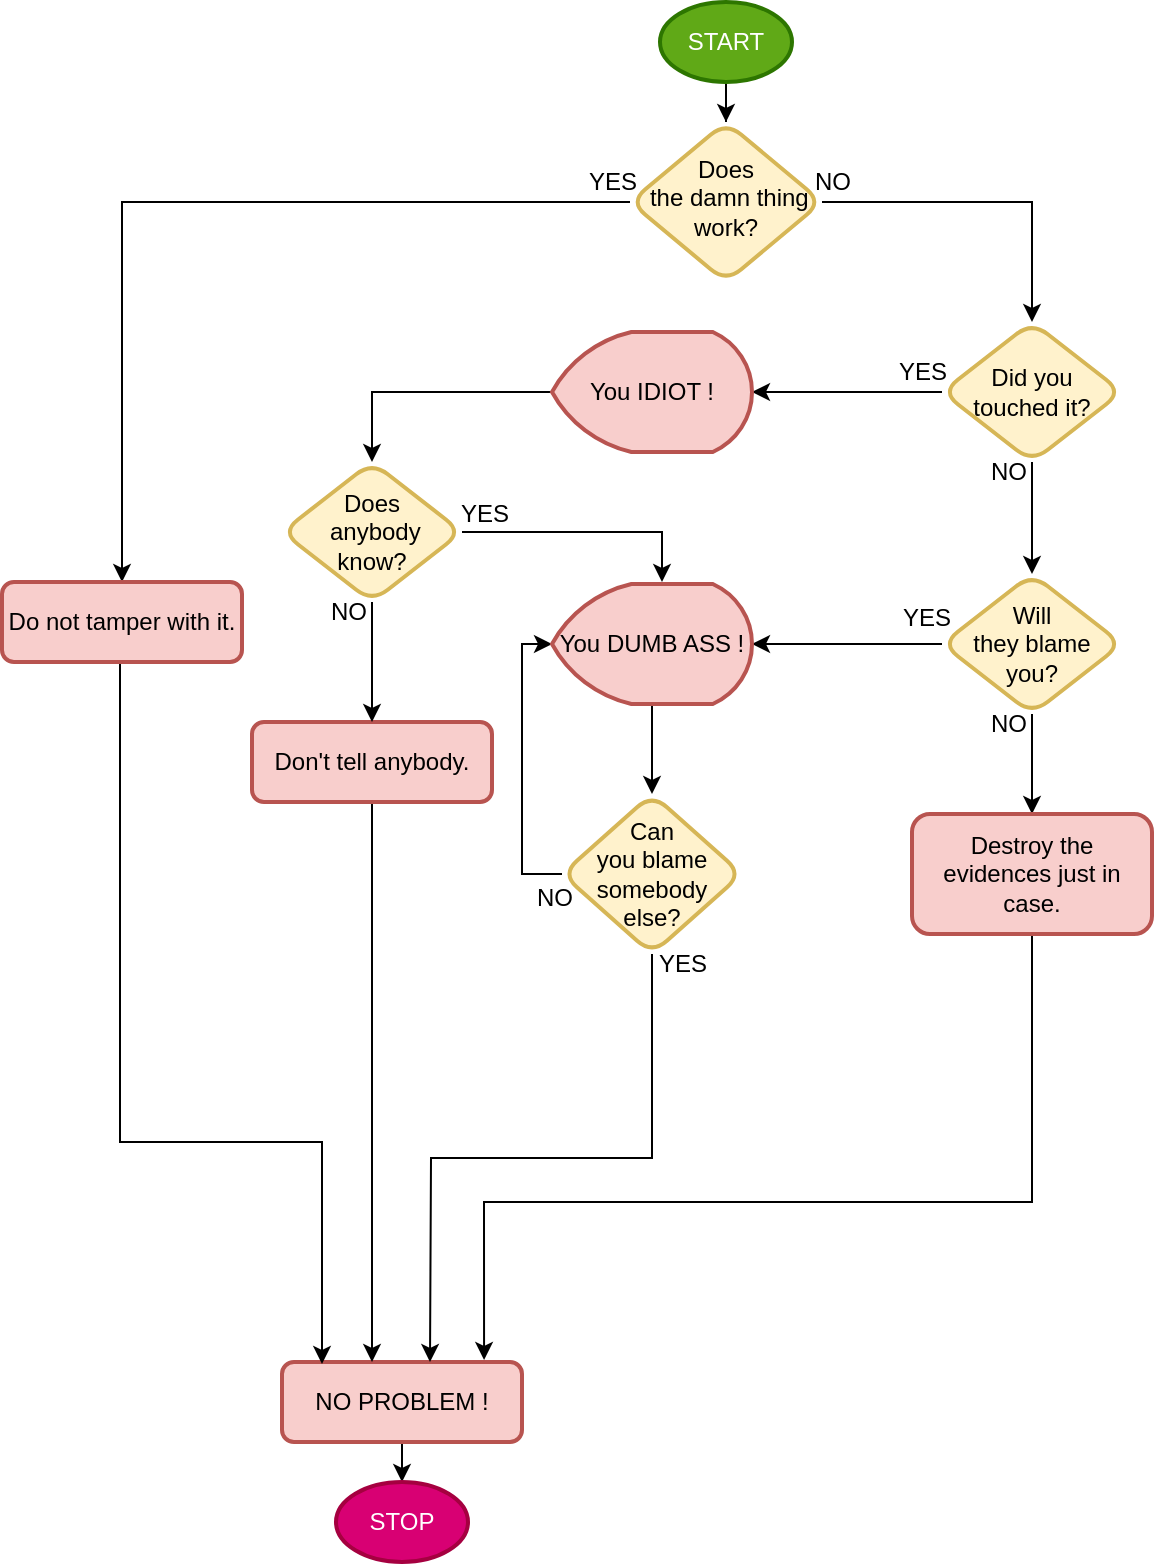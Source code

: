 <mxfile version="13.0.5" type="device"><diagram id="C5RBs43oDa-KdzZeNtuy" name="Page-1"><mxGraphModel dx="1345" dy="2223" grid="1" gridSize="10" guides="1" tooltips="1" connect="1" arrows="1" fold="1" page="1" pageScale="1" pageWidth="827" pageHeight="1169" math="0" shadow="0"><root><mxCell id="WIyWlLk6GJQsqaUBKTNV-0"/><mxCell id="WIyWlLk6GJQsqaUBKTNV-1" parent="WIyWlLk6GJQsqaUBKTNV-0"/><mxCell id="hOb7yDnz8xe1goMs95oZ-75" style="edgeStyle=orthogonalEdgeStyle;rounded=0;orthogonalLoop=1;jettySize=auto;html=1;entryX=0.5;entryY=0;entryDx=0;entryDy=0;entryPerimeter=0;" edge="1" parent="WIyWlLk6GJQsqaUBKTNV-1" source="WIyWlLk6GJQsqaUBKTNV-3" target="hOb7yDnz8xe1goMs95oZ-74"><mxGeometry relative="1" as="geometry"/></mxCell><mxCell id="WIyWlLk6GJQsqaUBKTNV-3" value="NO PROBLEM !" style="rounded=1;whiteSpace=wrap;html=1;fontSize=12;glass=0;strokeWidth=2;shadow=0;fillColor=#f8cecc;strokeColor=#b85450;" parent="WIyWlLk6GJQsqaUBKTNV-1" vertex="1"><mxGeometry x="190" y="670" width="120" height="40" as="geometry"/></mxCell><mxCell id="hOb7yDnz8xe1goMs95oZ-2" style="edgeStyle=orthogonalEdgeStyle;rounded=0;orthogonalLoop=1;jettySize=auto;html=1;exitX=1;exitY=0.5;exitDx=0;exitDy=0;" edge="1" parent="WIyWlLk6GJQsqaUBKTNV-1" source="WIyWlLk6GJQsqaUBKTNV-6" target="hOb7yDnz8xe1goMs95oZ-1"><mxGeometry relative="1" as="geometry"/></mxCell><mxCell id="hOb7yDnz8xe1goMs95oZ-11" style="edgeStyle=orthogonalEdgeStyle;rounded=0;orthogonalLoop=1;jettySize=auto;html=1;exitX=0;exitY=0.5;exitDx=0;exitDy=0;entryX=0.5;entryY=0;entryDx=0;entryDy=0;" edge="1" parent="WIyWlLk6GJQsqaUBKTNV-1" source="WIyWlLk6GJQsqaUBKTNV-6" target="hOb7yDnz8xe1goMs95oZ-8"><mxGeometry relative="1" as="geometry"><Array as="points"><mxPoint x="110" y="90"/></Array></mxGeometry></mxCell><mxCell id="WIyWlLk6GJQsqaUBKTNV-6" value="Does&lt;br&gt;&amp;nbsp;the damn thing work?" style="rhombus;whiteSpace=wrap;html=1;shadow=0;fontFamily=Helvetica;fontSize=12;align=center;strokeWidth=2;spacing=6;spacingTop=-4;fillColor=#fff2cc;strokeColor=#d6b656;rounded=1;comic=0;" parent="WIyWlLk6GJQsqaUBKTNV-1" vertex="1"><mxGeometry x="364" y="50" width="96" height="80" as="geometry"/></mxCell><mxCell id="hOb7yDnz8xe1goMs95oZ-14" style="edgeStyle=orthogonalEdgeStyle;rounded=0;orthogonalLoop=1;jettySize=auto;html=1;exitX=0.5;exitY=1;exitDx=0;exitDy=0;" edge="1" parent="WIyWlLk6GJQsqaUBKTNV-1" source="WIyWlLk6GJQsqaUBKTNV-11"><mxGeometry relative="1" as="geometry"><mxPoint x="235" y="670" as="targetPoint"/></mxGeometry></mxCell><mxCell id="WIyWlLk6GJQsqaUBKTNV-11" value="Don't tell anybody." style="rounded=1;whiteSpace=wrap;html=1;fontSize=12;glass=0;strokeWidth=2;shadow=0;fillColor=#f8cecc;strokeColor=#b85450;" parent="WIyWlLk6GJQsqaUBKTNV-1" vertex="1"><mxGeometry x="175" y="350" width="120" height="40" as="geometry"/></mxCell><mxCell id="hOb7yDnz8xe1goMs95oZ-15" style="edgeStyle=orthogonalEdgeStyle;rounded=0;orthogonalLoop=1;jettySize=auto;html=1;exitX=0.5;exitY=1;exitDx=0;exitDy=0;" edge="1" parent="WIyWlLk6GJQsqaUBKTNV-1"><mxGeometry relative="1" as="geometry"><mxPoint x="113" y="320" as="sourcePoint"/><mxPoint x="210" y="671" as="targetPoint"/><Array as="points"><mxPoint x="109" y="320"/><mxPoint x="109" y="560"/><mxPoint x="210" y="560"/></Array></mxGeometry></mxCell><mxCell id="hOb7yDnz8xe1goMs95oZ-7" style="edgeStyle=orthogonalEdgeStyle;rounded=0;orthogonalLoop=1;jettySize=auto;html=1;exitX=0;exitY=0.5;exitDx=0;exitDy=0;entryX=0.5;entryY=0;entryDx=0;entryDy=0;exitPerimeter=0;" edge="1" parent="WIyWlLk6GJQsqaUBKTNV-1" source="hOb7yDnz8xe1goMs95oZ-56" target="hOb7yDnz8xe1goMs95oZ-6"><mxGeometry relative="1" as="geometry"><mxPoint x="320" y="185" as="sourcePoint"/></mxGeometry></mxCell><mxCell id="hOb7yDnz8xe1goMs95oZ-4" style="edgeStyle=orthogonalEdgeStyle;rounded=0;orthogonalLoop=1;jettySize=auto;html=1;exitX=0;exitY=0.5;exitDx=0;exitDy=0;entryX=1;entryY=0.5;entryDx=0;entryDy=0;entryPerimeter=0;" edge="1" parent="WIyWlLk6GJQsqaUBKTNV-1" source="hOb7yDnz8xe1goMs95oZ-1" target="hOb7yDnz8xe1goMs95oZ-56"><mxGeometry relative="1" as="geometry"><mxPoint x="430" y="185" as="targetPoint"/></mxGeometry></mxCell><mxCell id="hOb7yDnz8xe1goMs95oZ-19" style="edgeStyle=orthogonalEdgeStyle;rounded=0;orthogonalLoop=1;jettySize=auto;html=1;entryX=0.5;entryY=0;entryDx=0;entryDy=0;" edge="1" parent="WIyWlLk6GJQsqaUBKTNV-1" source="hOb7yDnz8xe1goMs95oZ-1" target="hOb7yDnz8xe1goMs95oZ-18"><mxGeometry relative="1" as="geometry"/></mxCell><mxCell id="hOb7yDnz8xe1goMs95oZ-1" value="Did you &lt;br&gt;touched it?" style="rhombus;whiteSpace=wrap;html=1;rounded=1;fillColor=#fff2cc;strokeColor=#d6b656;strokeWidth=2;" vertex="1" parent="WIyWlLk6GJQsqaUBKTNV-1"><mxGeometry x="520" y="150" width="90" height="70" as="geometry"/></mxCell><mxCell id="hOb7yDnz8xe1goMs95oZ-3" style="edgeStyle=orthogonalEdgeStyle;rounded=0;orthogonalLoop=1;jettySize=auto;html=1;exitX=0.5;exitY=1;exitDx=0;exitDy=0;" edge="1" parent="WIyWlLk6GJQsqaUBKTNV-1" source="hOb7yDnz8xe1goMs95oZ-1" target="hOb7yDnz8xe1goMs95oZ-1"><mxGeometry relative="1" as="geometry"/></mxCell><mxCell id="hOb7yDnz8xe1goMs95oZ-13" style="edgeStyle=orthogonalEdgeStyle;rounded=0;orthogonalLoop=1;jettySize=auto;html=1;exitX=0.5;exitY=1;exitDx=0;exitDy=0;" edge="1" parent="WIyWlLk6GJQsqaUBKTNV-1" source="hOb7yDnz8xe1goMs95oZ-6" target="WIyWlLk6GJQsqaUBKTNV-11"><mxGeometry relative="1" as="geometry"/></mxCell><mxCell id="hOb7yDnz8xe1goMs95oZ-16" style="edgeStyle=orthogonalEdgeStyle;rounded=0;orthogonalLoop=1;jettySize=auto;html=1;exitX=1;exitY=0.5;exitDx=0;exitDy=0;entryX=0.5;entryY=0;entryDx=0;entryDy=0;" edge="1" parent="WIyWlLk6GJQsqaUBKTNV-1" source="hOb7yDnz8xe1goMs95oZ-6"><mxGeometry relative="1" as="geometry"><mxPoint x="380" y="280" as="targetPoint"/><Array as="points"><mxPoint x="380" y="255"/></Array></mxGeometry></mxCell><mxCell id="hOb7yDnz8xe1goMs95oZ-6" value="Does&lt;br&gt;&amp;nbsp;anybody &lt;br&gt;know?" style="rhombus;whiteSpace=wrap;html=1;fillColor=#fff2cc;strokeColor=#d6b656;strokeWidth=2;rounded=1;" vertex="1" parent="WIyWlLk6GJQsqaUBKTNV-1"><mxGeometry x="190" y="220" width="90" height="70" as="geometry"/></mxCell><mxCell id="hOb7yDnz8xe1goMs95oZ-20" style="edgeStyle=orthogonalEdgeStyle;rounded=0;orthogonalLoop=1;jettySize=auto;html=1;exitX=0;exitY=0.5;exitDx=0;exitDy=0;entryX=1;entryY=0.5;entryDx=0;entryDy=0;entryPerimeter=0;" edge="1" parent="WIyWlLk6GJQsqaUBKTNV-1" source="hOb7yDnz8xe1goMs95oZ-18" target="hOb7yDnz8xe1goMs95oZ-59"><mxGeometry relative="1" as="geometry"><mxPoint x="430" y="311" as="targetPoint"/><Array as="points"/></mxGeometry></mxCell><mxCell id="hOb7yDnz8xe1goMs95oZ-22" style="edgeStyle=orthogonalEdgeStyle;rounded=0;orthogonalLoop=1;jettySize=auto;html=1;entryX=0.5;entryY=0;entryDx=0;entryDy=0;" edge="1" parent="WIyWlLk6GJQsqaUBKTNV-1" source="hOb7yDnz8xe1goMs95oZ-18" target="hOb7yDnz8xe1goMs95oZ-21"><mxGeometry relative="1" as="geometry"/></mxCell><mxCell id="hOb7yDnz8xe1goMs95oZ-18" value="Will &lt;br&gt;they blame you?" style="rhombus;whiteSpace=wrap;html=1;fillColor=#fff2cc;strokeColor=#d6b656;strokeWidth=2;rounded=1;" vertex="1" parent="WIyWlLk6GJQsqaUBKTNV-1"><mxGeometry x="520" y="276" width="90" height="70" as="geometry"/></mxCell><mxCell id="hOb7yDnz8xe1goMs95oZ-53" style="edgeStyle=orthogonalEdgeStyle;rounded=0;orthogonalLoop=1;jettySize=auto;html=1;entryX=0.842;entryY=-0.025;entryDx=0;entryDy=0;entryPerimeter=0;" edge="1" parent="WIyWlLk6GJQsqaUBKTNV-1" source="hOb7yDnz8xe1goMs95oZ-21" target="WIyWlLk6GJQsqaUBKTNV-3"><mxGeometry relative="1" as="geometry"><Array as="points"><mxPoint x="565" y="590"/><mxPoint x="291" y="590"/></Array></mxGeometry></mxCell><mxCell id="hOb7yDnz8xe1goMs95oZ-21" value="Destroy the evidences just in case." style="rounded=1;whiteSpace=wrap;html=1;fontSize=12;glass=0;strokeWidth=2;shadow=0;fillColor=#f8cecc;strokeColor=#b85450;" vertex="1" parent="WIyWlLk6GJQsqaUBKTNV-1"><mxGeometry x="505" y="396" width="120" height="60" as="geometry"/></mxCell><mxCell id="hOb7yDnz8xe1goMs95oZ-31" style="edgeStyle=orthogonalEdgeStyle;rounded=0;orthogonalLoop=1;jettySize=auto;html=1;exitX=0.5;exitY=1;exitDx=0;exitDy=0;" edge="1" parent="WIyWlLk6GJQsqaUBKTNV-1" source="hOb7yDnz8xe1goMs95oZ-24"><mxGeometry relative="1" as="geometry"><mxPoint x="264" y="670" as="targetPoint"/></mxGeometry></mxCell><mxCell id="hOb7yDnz8xe1goMs95oZ-62" style="edgeStyle=orthogonalEdgeStyle;rounded=0;orthogonalLoop=1;jettySize=auto;html=1;entryX=0;entryY=0.5;entryDx=0;entryDy=0;entryPerimeter=0;" edge="1" parent="WIyWlLk6GJQsqaUBKTNV-1" source="hOb7yDnz8xe1goMs95oZ-24" target="hOb7yDnz8xe1goMs95oZ-59"><mxGeometry relative="1" as="geometry"><Array as="points"><mxPoint x="310" y="426"/><mxPoint x="310" y="311"/></Array></mxGeometry></mxCell><mxCell id="hOb7yDnz8xe1goMs95oZ-24" value="Can &lt;br&gt;you blame somebody &lt;br&gt;else?" style="rhombus;whiteSpace=wrap;html=1;fillColor=#fff2cc;strokeColor=#d6b656;strokeWidth=2;rounded=1;" vertex="1" parent="WIyWlLk6GJQsqaUBKTNV-1"><mxGeometry x="330" y="386" width="90" height="80" as="geometry"/></mxCell><mxCell id="hOb7yDnz8xe1goMs95oZ-34" value="YES" style="text;html=1;resizable=0;autosize=1;align=center;verticalAlign=middle;points=[];fillColor=none;strokeColor=none;rounded=0;shadow=0;comic=0;" vertex="1" parent="WIyWlLk6GJQsqaUBKTNV-1"><mxGeometry x="271" y="236" width="40" height="20" as="geometry"/></mxCell><mxCell id="hOb7yDnz8xe1goMs95oZ-47" value="YES" style="text;html=1;resizable=0;autosize=1;align=center;verticalAlign=middle;points=[];fillColor=none;strokeColor=none;rounded=0;shadow=0;comic=0;" vertex="1" parent="WIyWlLk6GJQsqaUBKTNV-1"><mxGeometry x="490" y="165" width="40" height="20" as="geometry"/></mxCell><mxCell id="hOb7yDnz8xe1goMs95oZ-35" value="NO" style="text;html=1;resizable=0;autosize=1;align=center;verticalAlign=middle;points=[];fillColor=none;strokeColor=none;rounded=0;shadow=0;comic=0;" vertex="1" parent="WIyWlLk6GJQsqaUBKTNV-1"><mxGeometry x="208" y="285" width="30" height="20" as="geometry"/></mxCell><mxCell id="hOb7yDnz8xe1goMs95oZ-36" value="YES" style="text;html=1;resizable=0;autosize=1;align=center;verticalAlign=middle;points=[];fillColor=none;strokeColor=none;rounded=0;shadow=0;comic=0;" vertex="1" parent="WIyWlLk6GJQsqaUBKTNV-1"><mxGeometry x="335" y="70" width="40" height="20" as="geometry"/></mxCell><mxCell id="hOb7yDnz8xe1goMs95oZ-37" value="YES" style="text;html=1;resizable=0;autosize=1;align=center;verticalAlign=middle;points=[];fillColor=none;strokeColor=none;rounded=0;shadow=0;comic=0;" vertex="1" parent="WIyWlLk6GJQsqaUBKTNV-1"><mxGeometry x="492" y="288" width="40" height="20" as="geometry"/></mxCell><mxCell id="hOb7yDnz8xe1goMs95oZ-38" value="YES" style="text;html=1;resizable=0;autosize=1;align=center;verticalAlign=middle;points=[];fillColor=none;strokeColor=none;rounded=0;shadow=0;comic=0;" vertex="1" parent="WIyWlLk6GJQsqaUBKTNV-1"><mxGeometry x="370" y="461" width="40" height="20" as="geometry"/></mxCell><mxCell id="hOb7yDnz8xe1goMs95oZ-42" value="NO" style="text;html=1;resizable=0;autosize=1;align=center;verticalAlign=middle;points=[];fillColor=none;strokeColor=none;rounded=0;shadow=0;comic=0;" vertex="1" parent="WIyWlLk6GJQsqaUBKTNV-1"><mxGeometry x="450" y="70" width="30" height="20" as="geometry"/></mxCell><mxCell id="hOb7yDnz8xe1goMs95oZ-43" value="NO" style="text;html=1;resizable=0;autosize=1;align=center;verticalAlign=middle;points=[];fillColor=none;strokeColor=none;rounded=0;shadow=0;comic=0;" vertex="1" parent="WIyWlLk6GJQsqaUBKTNV-1"><mxGeometry x="538" y="215" width="30" height="20" as="geometry"/></mxCell><mxCell id="hOb7yDnz8xe1goMs95oZ-44" value="NO" style="text;html=1;resizable=0;autosize=1;align=center;verticalAlign=middle;points=[];fillColor=none;strokeColor=none;rounded=0;shadow=0;comic=0;" vertex="1" parent="WIyWlLk6GJQsqaUBKTNV-1"><mxGeometry x="311" y="428" width="30" height="20" as="geometry"/></mxCell><mxCell id="hOb7yDnz8xe1goMs95oZ-46" value="NO" style="text;html=1;resizable=0;autosize=1;align=center;verticalAlign=middle;points=[];fillColor=none;strokeColor=none;rounded=0;shadow=0;comic=0;" vertex="1" parent="WIyWlLk6GJQsqaUBKTNV-1"><mxGeometry x="538" y="341" width="30" height="20" as="geometry"/></mxCell><mxCell id="hOb7yDnz8xe1goMs95oZ-8" value="Do not tamper with it." style="rounded=1;whiteSpace=wrap;html=1;fontSize=12;glass=0;strokeWidth=2;shadow=0;fillColor=#f8cecc;strokeColor=#b85450;" vertex="1" parent="WIyWlLk6GJQsqaUBKTNV-1"><mxGeometry x="50" y="280" width="120" height="40" as="geometry"/></mxCell><mxCell id="hOb7yDnz8xe1goMs95oZ-56" value="&lt;span&gt;You IDIOT !&lt;/span&gt;" style="strokeWidth=2;html=1;shape=mxgraph.flowchart.display;whiteSpace=wrap;rounded=1;shadow=0;comic=0;fillColor=#f8cecc;strokeColor=#b85450;" vertex="1" parent="WIyWlLk6GJQsqaUBKTNV-1"><mxGeometry x="325" y="155" width="100" height="60" as="geometry"/></mxCell><mxCell id="hOb7yDnz8xe1goMs95oZ-76" value="" style="edgeStyle=orthogonalEdgeStyle;rounded=0;orthogonalLoop=1;jettySize=auto;html=1;" edge="1" parent="WIyWlLk6GJQsqaUBKTNV-1" source="hOb7yDnz8xe1goMs95oZ-59" target="hOb7yDnz8xe1goMs95oZ-24"><mxGeometry relative="1" as="geometry"><Array as="points"><mxPoint x="375" y="386"/><mxPoint x="375" y="386"/></Array></mxGeometry></mxCell><mxCell id="hOb7yDnz8xe1goMs95oZ-59" value="&lt;span&gt;You DUMB ASS !&lt;/span&gt;" style="strokeWidth=2;html=1;shape=mxgraph.flowchart.display;whiteSpace=wrap;rounded=1;shadow=0;comic=0;fillColor=#f8cecc;strokeColor=#b85450;" vertex="1" parent="WIyWlLk6GJQsqaUBKTNV-1"><mxGeometry x="325" y="281" width="100" height="60" as="geometry"/></mxCell><mxCell id="hOb7yDnz8xe1goMs95oZ-72" style="edgeStyle=orthogonalEdgeStyle;rounded=0;orthogonalLoop=1;jettySize=auto;html=1;entryX=0.5;entryY=0;entryDx=0;entryDy=0;" edge="1" parent="WIyWlLk6GJQsqaUBKTNV-1" source="hOb7yDnz8xe1goMs95oZ-71" target="WIyWlLk6GJQsqaUBKTNV-6"><mxGeometry relative="1" as="geometry"/></mxCell><mxCell id="hOb7yDnz8xe1goMs95oZ-71" value="START" style="strokeWidth=2;html=1;shape=mxgraph.flowchart.start_1;whiteSpace=wrap;rounded=1;shadow=0;comic=0;fillColor=#60a917;strokeColor=#2D7600;fontColor=#ffffff;" vertex="1" parent="WIyWlLk6GJQsqaUBKTNV-1"><mxGeometry x="379" y="-10" width="66" height="40" as="geometry"/></mxCell><mxCell id="hOb7yDnz8xe1goMs95oZ-74" value="STOP" style="strokeWidth=2;html=1;shape=mxgraph.flowchart.start_1;whiteSpace=wrap;rounded=1;shadow=0;comic=0;fillColor=#d80073;strokeColor=#A50040;fontColor=#ffffff;" vertex="1" parent="WIyWlLk6GJQsqaUBKTNV-1"><mxGeometry x="217" y="730" width="66" height="40" as="geometry"/></mxCell></root></mxGraphModel></diagram></mxfile>